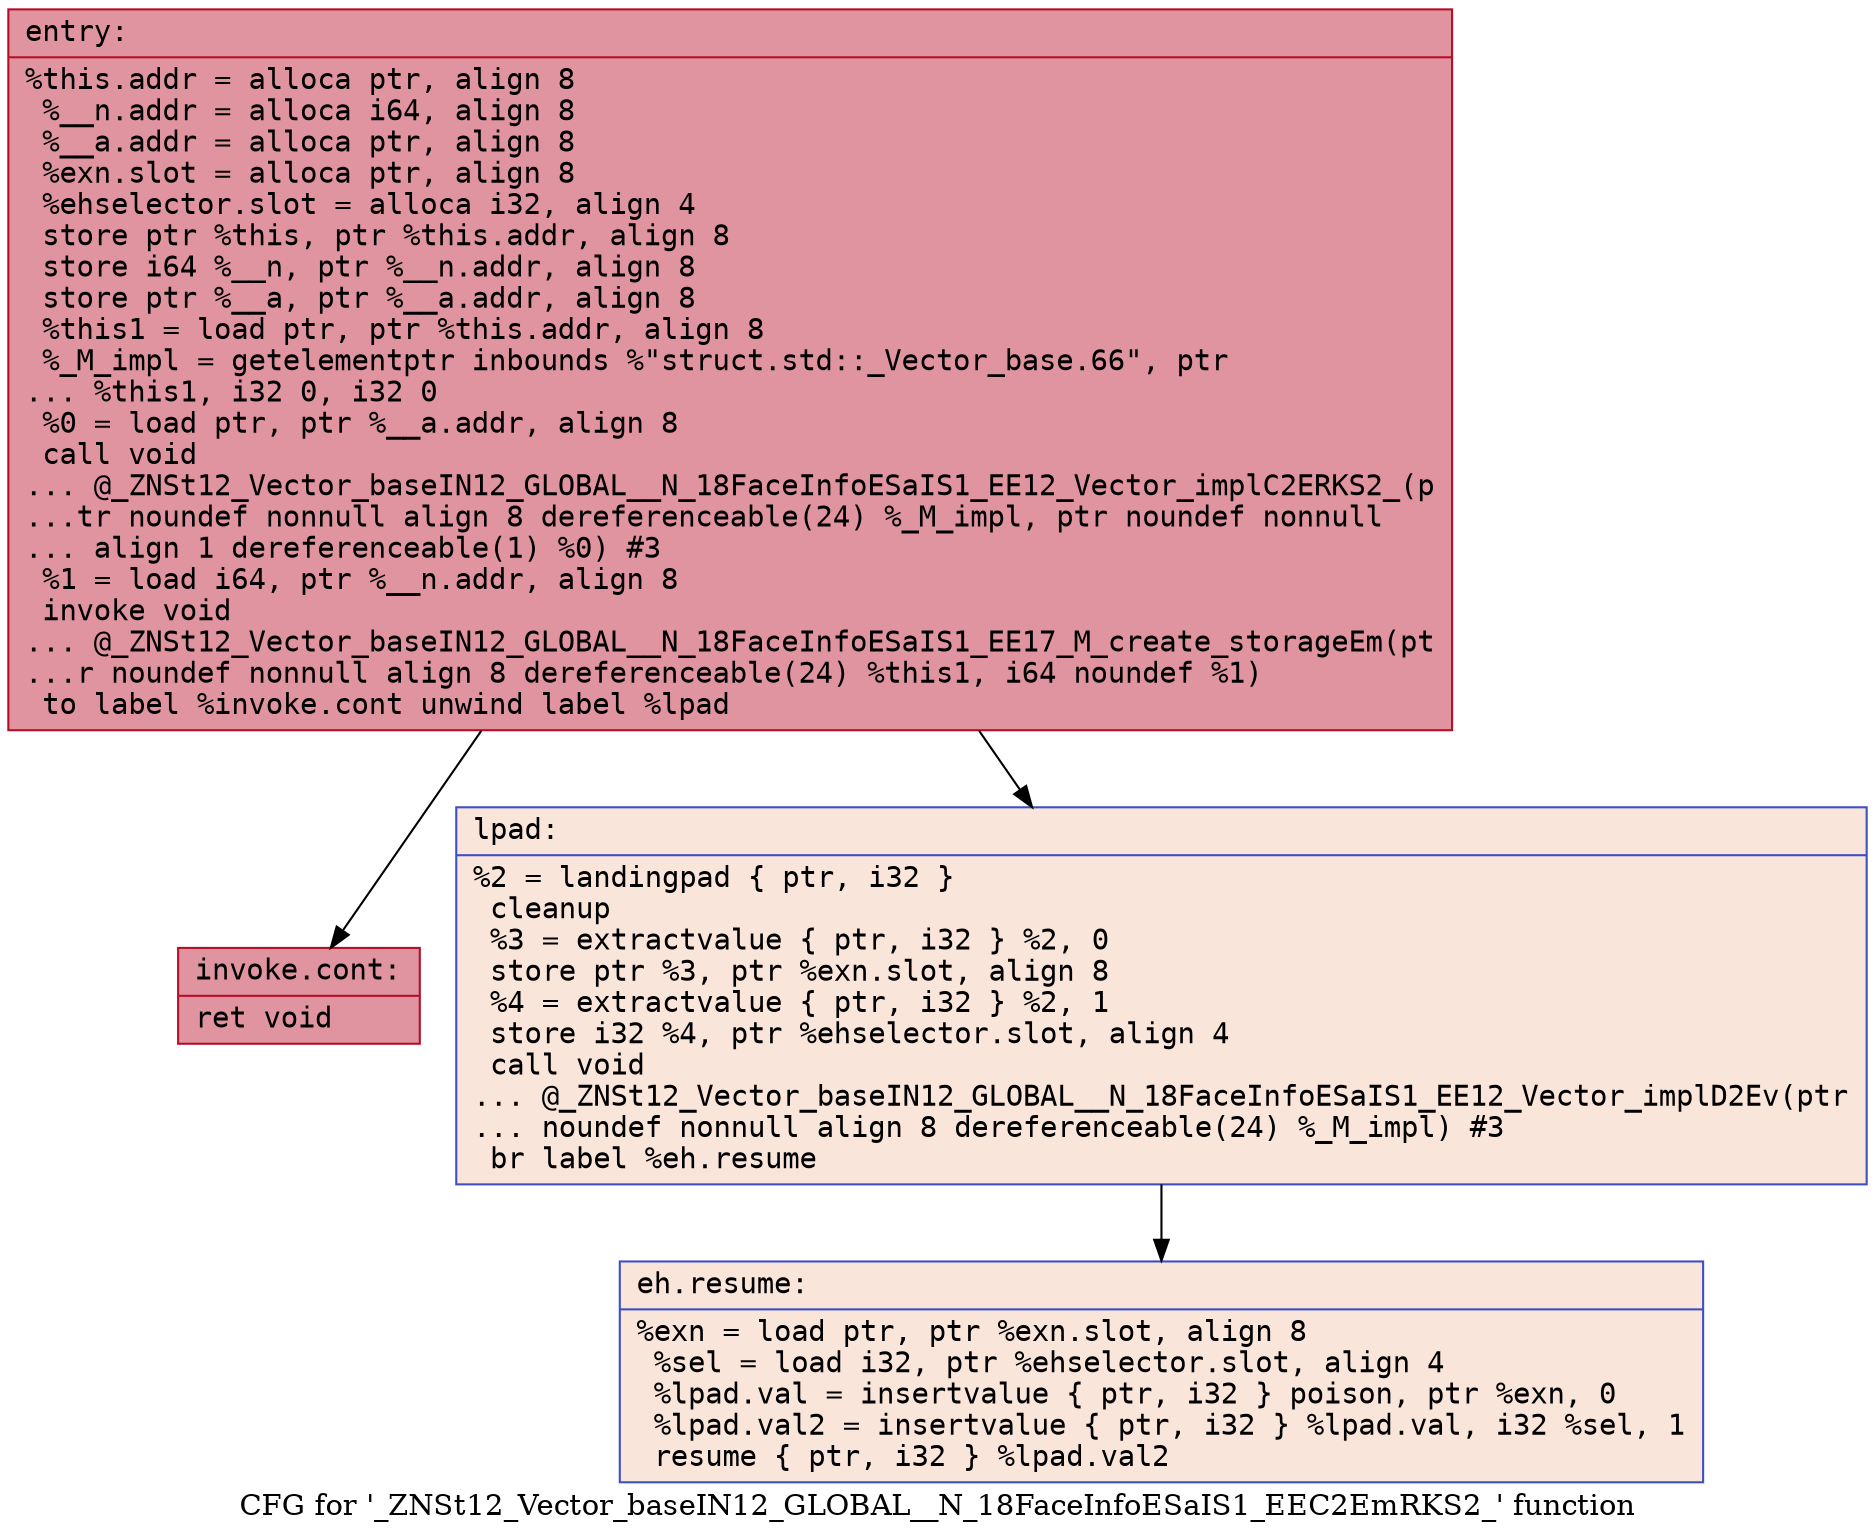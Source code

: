digraph "CFG for '_ZNSt12_Vector_baseIN12_GLOBAL__N_18FaceInfoESaIS1_EEC2EmRKS2_' function" {
	label="CFG for '_ZNSt12_Vector_baseIN12_GLOBAL__N_18FaceInfoESaIS1_EEC2EmRKS2_' function";

	Node0x55dfe4c66d40 [shape=record,color="#b70d28ff", style=filled, fillcolor="#b70d2870" fontname="Courier",label="{entry:\l|  %this.addr = alloca ptr, align 8\l  %__n.addr = alloca i64, align 8\l  %__a.addr = alloca ptr, align 8\l  %exn.slot = alloca ptr, align 8\l  %ehselector.slot = alloca i32, align 4\l  store ptr %this, ptr %this.addr, align 8\l  store i64 %__n, ptr %__n.addr, align 8\l  store ptr %__a, ptr %__a.addr, align 8\l  %this1 = load ptr, ptr %this.addr, align 8\l  %_M_impl = getelementptr inbounds %\"struct.std::_Vector_base.66\", ptr\l... %this1, i32 0, i32 0\l  %0 = load ptr, ptr %__a.addr, align 8\l  call void\l... @_ZNSt12_Vector_baseIN12_GLOBAL__N_18FaceInfoESaIS1_EE12_Vector_implC2ERKS2_(p\l...tr noundef nonnull align 8 dereferenceable(24) %_M_impl, ptr noundef nonnull\l... align 1 dereferenceable(1) %0) #3\l  %1 = load i64, ptr %__n.addr, align 8\l  invoke void\l... @_ZNSt12_Vector_baseIN12_GLOBAL__N_18FaceInfoESaIS1_EE17_M_create_storageEm(pt\l...r noundef nonnull align 8 dereferenceable(24) %this1, i64 noundef %1)\l          to label %invoke.cont unwind label %lpad\l}"];
	Node0x55dfe4c66d40 -> Node0x55dfe4c679b0[tooltip="entry -> invoke.cont\nProbability 100.00%" ];
	Node0x55dfe4c66d40 -> Node0x55dfe4c67a30[tooltip="entry -> lpad\nProbability 0.00%" ];
	Node0x55dfe4c679b0 [shape=record,color="#b70d28ff", style=filled, fillcolor="#b70d2870" fontname="Courier",label="{invoke.cont:\l|  ret void\l}"];
	Node0x55dfe4c67a30 [shape=record,color="#3d50c3ff", style=filled, fillcolor="#f4c5ad70" fontname="Courier",label="{lpad:\l|  %2 = landingpad \{ ptr, i32 \}\l          cleanup\l  %3 = extractvalue \{ ptr, i32 \} %2, 0\l  store ptr %3, ptr %exn.slot, align 8\l  %4 = extractvalue \{ ptr, i32 \} %2, 1\l  store i32 %4, ptr %ehselector.slot, align 4\l  call void\l... @_ZNSt12_Vector_baseIN12_GLOBAL__N_18FaceInfoESaIS1_EE12_Vector_implD2Ev(ptr\l... noundef nonnull align 8 dereferenceable(24) %_M_impl) #3\l  br label %eh.resume\l}"];
	Node0x55dfe4c67a30 -> Node0x55dfe4c680f0[tooltip="lpad -> eh.resume\nProbability 100.00%" ];
	Node0x55dfe4c680f0 [shape=record,color="#3d50c3ff", style=filled, fillcolor="#f4c5ad70" fontname="Courier",label="{eh.resume:\l|  %exn = load ptr, ptr %exn.slot, align 8\l  %sel = load i32, ptr %ehselector.slot, align 4\l  %lpad.val = insertvalue \{ ptr, i32 \} poison, ptr %exn, 0\l  %lpad.val2 = insertvalue \{ ptr, i32 \} %lpad.val, i32 %sel, 1\l  resume \{ ptr, i32 \} %lpad.val2\l}"];
}
